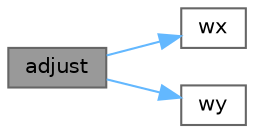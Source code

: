 digraph "adjust"
{
 // LATEX_PDF_SIZE
  bgcolor="transparent";
  edge [fontname=Helvetica,fontsize=10,labelfontname=Helvetica,labelfontsize=10];
  node [fontname=Helvetica,fontsize=10,shape=box,height=0.2,width=0.4];
  rankdir="LR";
  Node1 [id="Node000001",label="adjust",height=0.2,width=0.4,color="gray40", fillcolor="grey60", style="filled", fontcolor="black",tooltip=" "];
  Node1 -> Node2 [id="edge3_Node000001_Node000002",color="steelblue1",style="solid",tooltip=" "];
  Node2 [id="Node000002",label="wx",height=0.2,width=0.4,color="grey40", fillcolor="white", style="filled",URL="$core_2swizzle__4_8inl_8h.html#a66b224ccf5684dc3346b689ce492bd2b",tooltip=" "];
  Node1 -> Node3 [id="edge4_Node000001_Node000003",color="steelblue1",style="solid",tooltip=" "];
  Node3 [id="Node000003",label="wy",height=0.2,width=0.4,color="grey40", fillcolor="white", style="filled",URL="$core_2swizzle__4_8inl_8h.html#a5bed73816e9fcf9d6ef3a2f833971b47",tooltip=" "];
}
